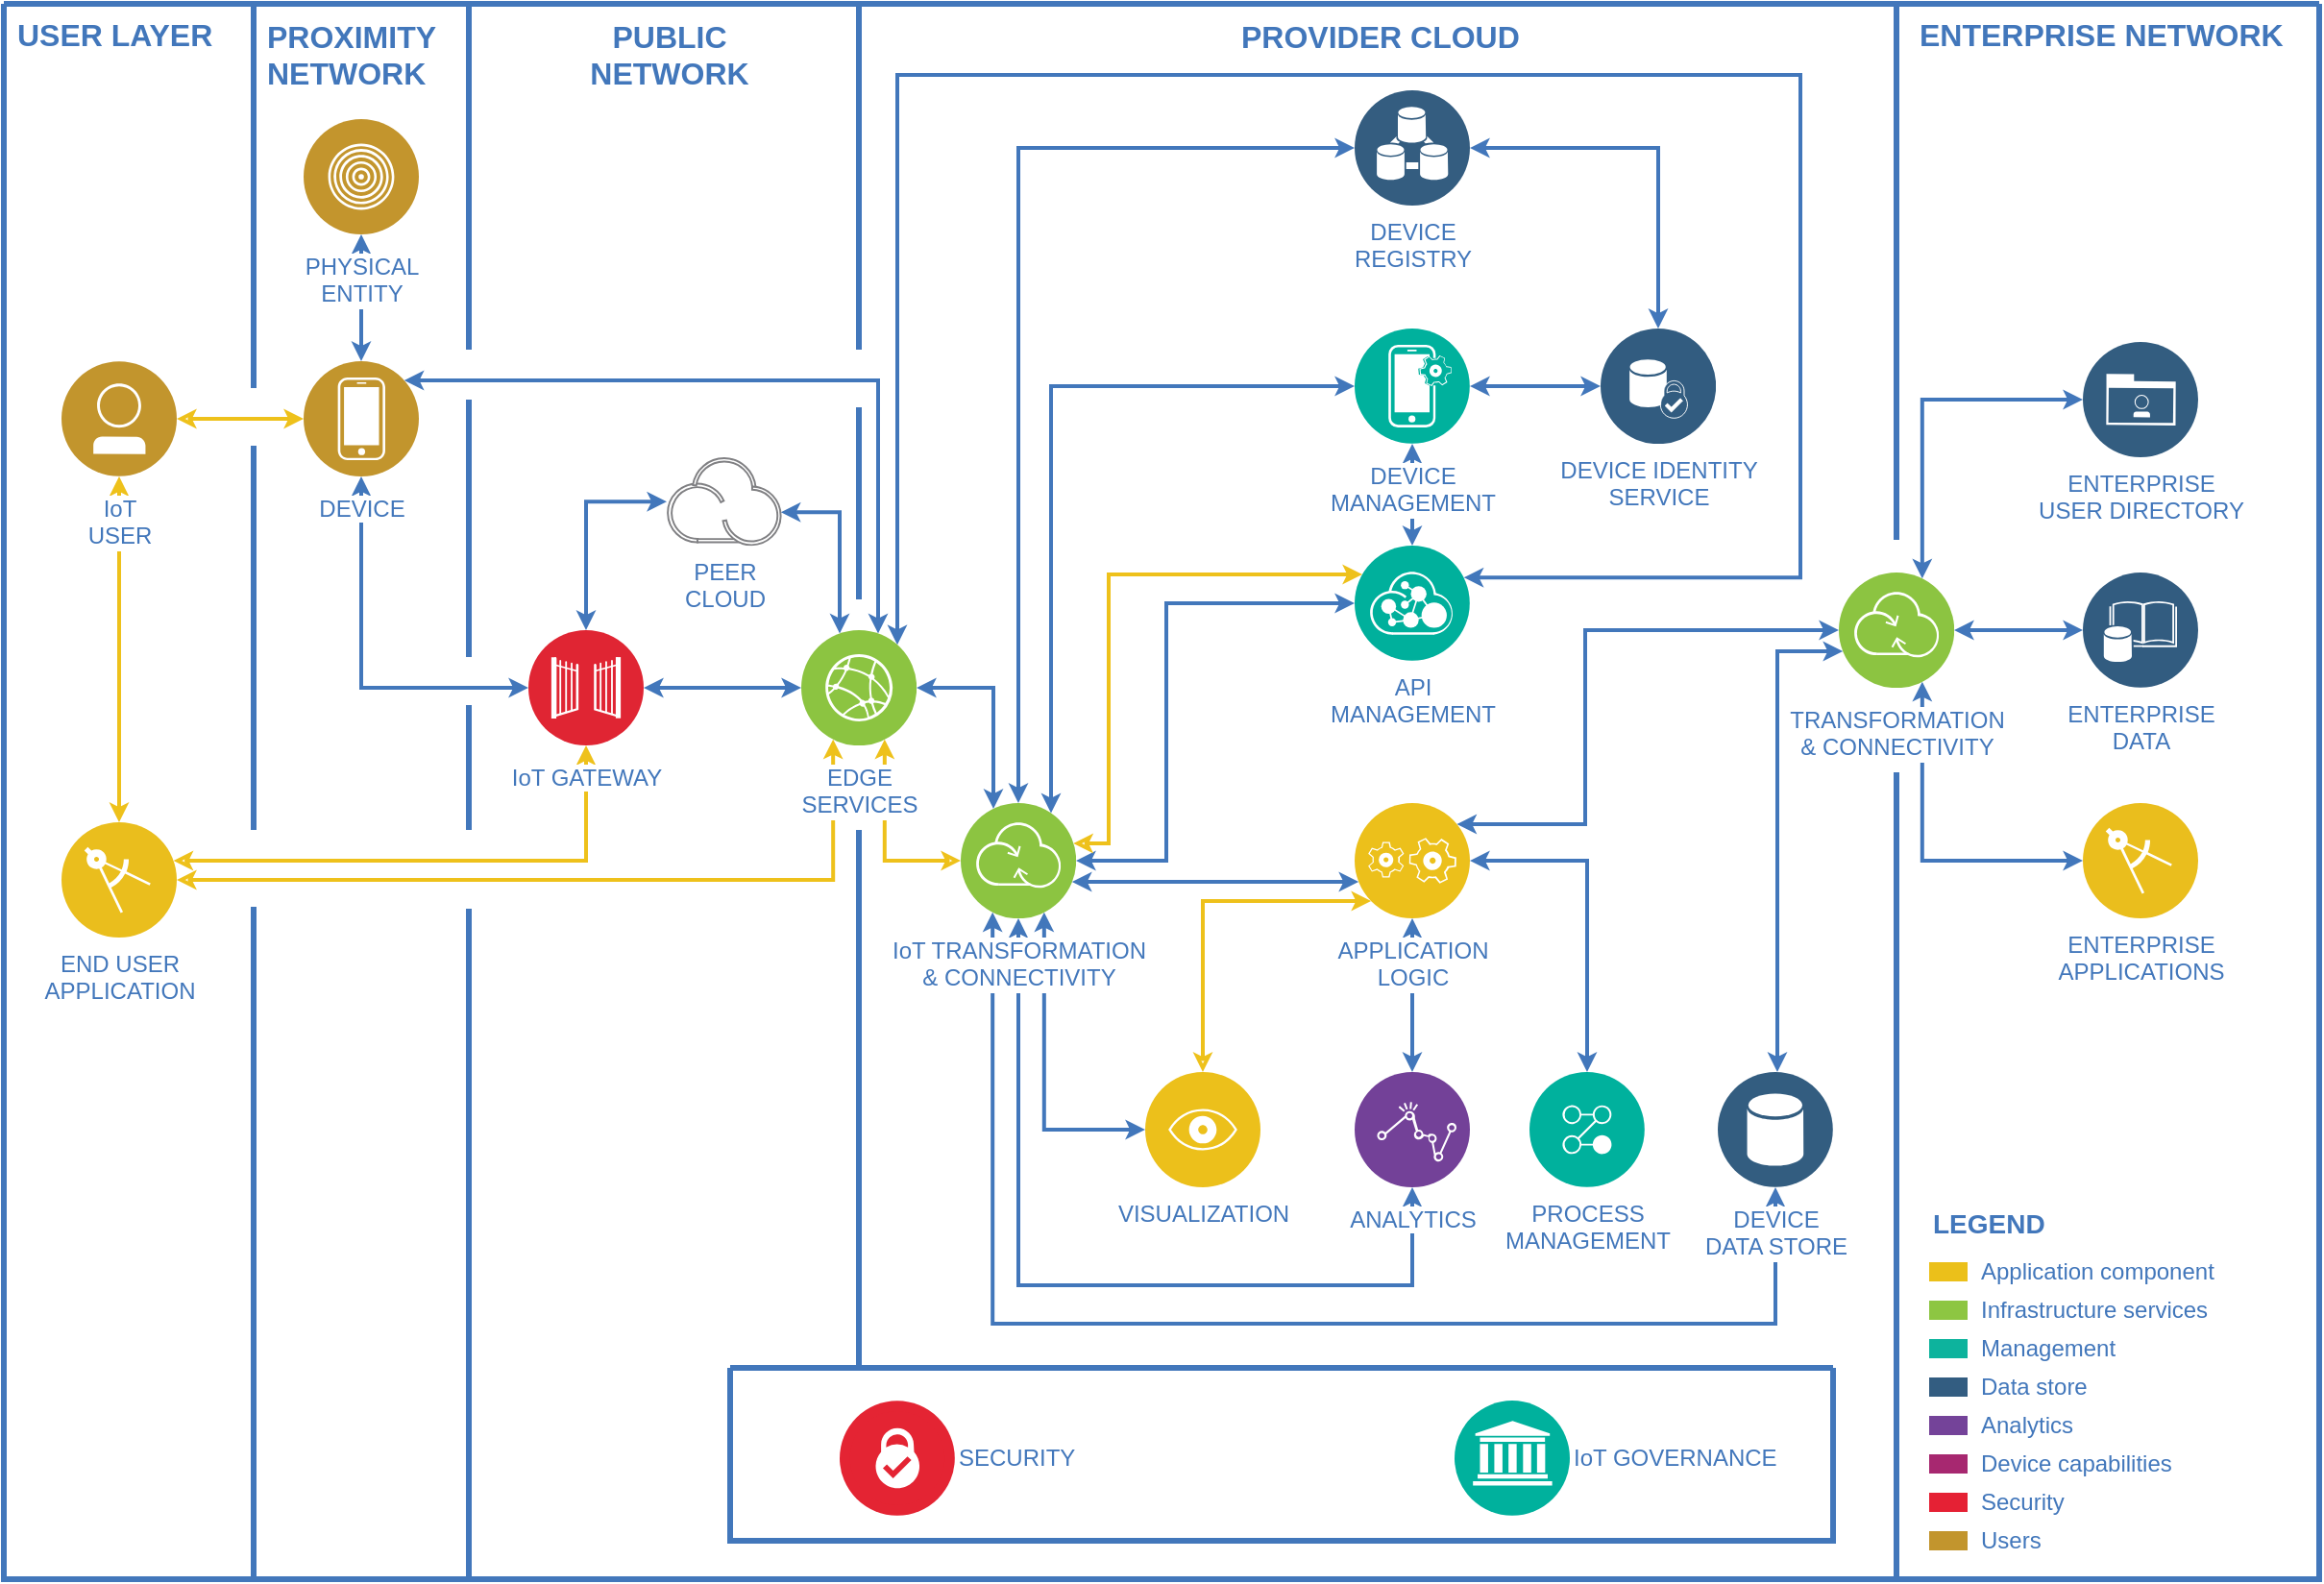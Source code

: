 <mxfile version="26.1.3">
  <diagram id="2f404044-711c-603c-8f00-f6bb4c023d3c" name="Page-1">
    <mxGraphModel dx="1408" dy="748" grid="1" gridSize="10" guides="1" tooltips="1" connect="1" arrows="1" fold="1" page="1" pageScale="1" pageWidth="827" pageHeight="1169" background="none" math="0" shadow="0">
      <root>
        <mxCell id="0" />
        <mxCell id="1" parent="0" />
        <mxCell id="63" value="" style="swimlane;shadow=0;strokeColor=#4277BB;fillColor=#ffffff;fontColor=#4277BB;align=right;startSize=0;collapsible=0;strokeWidth=3;" parent="1" vertex="1">
          <mxGeometry x="225" y="174" width="1205" height="820" as="geometry" />
        </mxCell>
        <mxCell id="242" style="edgeStyle=elbowEdgeStyle;rounded=0;elbow=vertical;html=1;exitX=0;exitY=0.5;entryX=0;entryY=0.5;labelBackgroundColor=#ffffff;startArrow=classic;startFill=1;startSize=4;endArrow=none;endFill=0;endSize=4;jettySize=auto;orthogonalLoop=1;strokeColor=#4277BB;strokeWidth=2;fontSize=12;fontColor=#4277BB;" parent="63" edge="1">
          <mxGeometry relative="1" as="geometry">
            <mxPoint x="219.429" y="690" as="sourcePoint" />
            <mxPoint x="219.429" y="690" as="targetPoint" />
          </mxGeometry>
        </mxCell>
        <mxCell id="308" style="edgeStyle=orthogonalEdgeStyle;rounded=0;html=1;labelBackgroundColor=#ffffff;startArrow=classic;startFill=0;startSize=4;endArrow=classic;endFill=1;endSize=4;jettySize=auto;orthogonalLoop=1;strokeColor=#EEC11B;strokeWidth=2;fontSize=12;fontColor=#4277BB;" parent="63" source="286" target="287" edge="1">
          <mxGeometry relative="1" as="geometry" />
        </mxCell>
        <mxCell id="311" style="edgeStyle=orthogonalEdgeStyle;rounded=0;html=1;labelBackgroundColor=#ffffff;startArrow=classic;startFill=1;startSize=4;endArrow=classic;endFill=1;endSize=4;jettySize=auto;orthogonalLoop=1;strokeColor=#EEC11B;strokeWidth=2;fontSize=12;fontColor=#4277BB;" parent="63" source="286" target="293" edge="1">
          <mxGeometry relative="1" as="geometry" />
        </mxCell>
        <mxCell id="309" style="edgeStyle=orthogonalEdgeStyle;rounded=0;html=1;labelBackgroundColor=#ffffff;startArrow=classic;startFill=1;startSize=4;endArrow=classic;endFill=1;endSize=4;jettySize=auto;orthogonalLoop=1;strokeColor=#4277BB;strokeWidth=2;fontSize=12;fontColor=#4277BB;" parent="63" source="287" target="288" edge="1">
          <mxGeometry relative="1" as="geometry" />
        </mxCell>
        <mxCell id="310" style="edgeStyle=orthogonalEdgeStyle;rounded=0;html=1;labelBackgroundColor=#ffffff;startArrow=classic;startFill=1;startSize=4;endArrow=classic;endFill=1;endSize=4;jettySize=auto;orthogonalLoop=1;strokeColor=#4277BB;strokeWidth=2;fontSize=12;fontColor=#4277BB;entryX=0;entryY=0.5;" parent="63" source="287" target="289" edge="1">
          <mxGeometry relative="1" as="geometry">
            <Array as="points">
              <mxPoint x="186" y="356" />
            </Array>
          </mxGeometry>
        </mxCell>
        <mxCell id="314" style="edgeStyle=orthogonalEdgeStyle;rounded=0;html=1;entryX=0;entryY=0.5;labelBackgroundColor=#ffffff;startArrow=classic;startFill=1;startSize=4;endArrow=classic;endFill=1;endSize=4;jettySize=auto;orthogonalLoop=1;strokeColor=#4277BB;strokeWidth=2;fontSize=12;fontColor=#4277BB;" parent="63" source="289" target="290" edge="1">
          <mxGeometry relative="1" as="geometry">
            <Array as="points">
              <mxPoint x="303" y="259" />
            </Array>
          </mxGeometry>
        </mxCell>
        <mxCell id="316" style="edgeStyle=orthogonalEdgeStyle;rounded=0;html=1;labelBackgroundColor=#ffffff;startArrow=classic;startFill=1;startSize=4;endArrow=classic;endFill=1;endSize=4;jettySize=auto;orthogonalLoop=1;strokeColor=#4277BB;strokeWidth=2;fontSize=12;fontColor=#4277BB;" parent="63" source="289" target="291" edge="1">
          <mxGeometry relative="1" as="geometry" />
        </mxCell>
        <mxCell id="315" style="edgeStyle=orthogonalEdgeStyle;rounded=0;html=1;labelBackgroundColor=#ffffff;startArrow=classic;startFill=1;startSize=4;endArrow=classic;endFill=1;endSize=4;jettySize=auto;orthogonalLoop=1;strokeColor=#4277BB;strokeWidth=2;fontSize=12;fontColor=#4277BB;" parent="63" source="291" target="287" edge="1">
          <mxGeometry relative="1" as="geometry">
            <Array as="points">
              <mxPoint x="455" y="196" />
            </Array>
          </mxGeometry>
        </mxCell>
        <mxCell id="317" style="edgeStyle=orthogonalEdgeStyle;rounded=0;html=1;entryX=0.99;entryY=0.619;entryPerimeter=0;labelBackgroundColor=#ffffff;startArrow=classic;startFill=1;startSize=4;endArrow=classic;endFill=1;endSize=4;jettySize=auto;orthogonalLoop=1;strokeColor=#4277BB;strokeWidth=2;fontSize=12;fontColor=#4277BB;" parent="63" source="291" target="290" edge="1">
          <mxGeometry relative="1" as="geometry">
            <Array as="points">
              <mxPoint x="435" y="265" />
            </Array>
          </mxGeometry>
        </mxCell>
        <mxCell id="319" style="edgeStyle=orthogonalEdgeStyle;rounded=0;html=1;entryX=0.75;entryY=1;labelBackgroundColor=#ffffff;startArrow=classic;startFill=0;startSize=4;endArrow=classic;endFill=1;endSize=4;jettySize=auto;orthogonalLoop=1;strokeColor=#EEC11B;strokeWidth=2;fontSize=12;fontColor=#4277BB;" parent="63" source="292" target="291" edge="1">
          <mxGeometry relative="1" as="geometry" />
        </mxCell>
        <mxCell id="324" style="edgeStyle=orthogonalEdgeStyle;rounded=0;html=1;labelBackgroundColor=#ffffff;startArrow=classic;startFill=1;startSize=4;endArrow=classic;endFill=1;endSize=4;jettySize=auto;orthogonalLoop=1;strokeColor=#4277BB;strokeWidth=2;fontSize=12;fontColor=#4277BB;" parent="63" source="292" target="291" edge="1">
          <mxGeometry relative="1" as="geometry">
            <Array as="points">
              <mxPoint x="515" y="356" />
            </Array>
          </mxGeometry>
        </mxCell>
        <mxCell id="325" style="edgeStyle=orthogonalEdgeStyle;rounded=0;html=1;labelBackgroundColor=#ffffff;startArrow=classic;startFill=1;startSize=4;endArrow=classic;endFill=1;endSize=4;jettySize=auto;orthogonalLoop=1;strokeColor=#4277BB;strokeWidth=2;fontSize=12;fontColor=#4277BB;" parent="63" source="292" target="295" edge="1">
          <mxGeometry relative="1" as="geometry">
            <Array as="points">
              <mxPoint x="545" y="199" />
            </Array>
          </mxGeometry>
        </mxCell>
        <mxCell id="335" style="edgeStyle=orthogonalEdgeStyle;rounded=0;html=1;labelBackgroundColor=#ffffff;startArrow=classic;startFill=1;startSize=4;endArrow=classic;endFill=1;endSize=4;jettySize=auto;orthogonalLoop=1;strokeColor=#4277BB;strokeWidth=2;fontSize=12;fontColor=#4277BB;" parent="63" source="292" target="298" edge="1">
          <mxGeometry relative="1" as="geometry">
            <Array as="points">
              <mxPoint x="605" y="457" />
              <mxPoint x="605" y="457" />
            </Array>
          </mxGeometry>
        </mxCell>
        <mxCell id="336" style="edgeStyle=orthogonalEdgeStyle;rounded=0;html=1;labelBackgroundColor=#ffffff;startArrow=classic;startFill=1;startSize=4;endArrow=classic;endFill=1;endSize=4;jettySize=auto;orthogonalLoop=1;strokeColor=#4277BB;strokeWidth=2;fontSize=12;fontColor=#4277BB;" parent="63" source="292" target="296" edge="1">
          <mxGeometry relative="1" as="geometry">
            <Array as="points">
              <mxPoint x="605" y="446" />
              <mxPoint x="605" y="312" />
            </Array>
          </mxGeometry>
        </mxCell>
        <mxCell id="337" style="edgeStyle=orthogonalEdgeStyle;rounded=0;html=1;labelBackgroundColor=#ffffff;startArrow=classic;startFill=0;startSize=4;endArrow=classic;endFill=1;endSize=4;jettySize=auto;orthogonalLoop=1;strokeColor=#EEC11B;strokeWidth=2;fontSize=12;fontColor=#4277BB;" parent="63" source="292" target="296" edge="1">
          <mxGeometry relative="1" as="geometry">
            <Array as="points">
              <mxPoint x="575" y="437" />
              <mxPoint x="575" y="297" />
            </Array>
          </mxGeometry>
        </mxCell>
        <mxCell id="312" style="edgeStyle=orthogonalEdgeStyle;rounded=0;html=1;labelBackgroundColor=#ffffff;startArrow=classic;startFill=0;startSize=4;endArrow=classic;endFill=1;endSize=4;jettySize=auto;orthogonalLoop=1;strokeColor=#EEC11B;strokeWidth=2;fontSize=12;fontColor=#4277BB;" parent="63" source="293" target="289" edge="1">
          <mxGeometry relative="1" as="geometry">
            <Array as="points">
              <mxPoint x="303" y="446" />
            </Array>
          </mxGeometry>
        </mxCell>
        <mxCell id="313" style="edgeStyle=orthogonalEdgeStyle;rounded=0;html=1;entryX=0.25;entryY=1;labelBackgroundColor=#ffffff;startArrow=classic;startFill=0;startSize=4;endArrow=classic;endFill=1;endSize=4;jettySize=auto;orthogonalLoop=1;strokeColor=#EEC11B;strokeWidth=2;fontSize=12;fontColor=#4277BB;" parent="63" source="293" target="291" edge="1">
          <mxGeometry relative="1" as="geometry" />
        </mxCell>
        <mxCell id="318" style="edgeStyle=orthogonalEdgeStyle;rounded=0;html=1;labelBackgroundColor=#ffffff;startArrow=classic;startFill=1;startSize=4;endArrow=classic;endFill=1;endSize=4;jettySize=auto;orthogonalLoop=1;strokeColor=#4277BB;strokeWidth=2;fontSize=12;fontColor=#4277BB;entryX=0.5;entryY=0;" parent="63" source="294" target="292" edge="1">
          <mxGeometry relative="1" as="geometry">
            <Array as="points">
              <mxPoint x="528" y="75" />
            </Array>
          </mxGeometry>
        </mxCell>
        <mxCell id="322" style="edgeStyle=orthogonalEdgeStyle;rounded=0;html=1;labelBackgroundColor=#ffffff;startArrow=classic;startFill=1;startSize=4;endArrow=classic;endFill=1;endSize=4;jettySize=auto;orthogonalLoop=1;strokeColor=#4277BB;strokeWidth=2;fontSize=12;fontColor=#4277BB;entryX=1;entryY=0.25;" parent="63" source="291" target="296" edge="1">
          <mxGeometry relative="1" as="geometry">
            <Array as="points">
              <mxPoint x="465" y="37" />
              <mxPoint x="935" y="37" />
              <mxPoint x="935" y="299" />
            </Array>
          </mxGeometry>
        </mxCell>
        <mxCell id="344" style="edgeStyle=orthogonalEdgeStyle;rounded=0;html=1;labelBackgroundColor=#ffffff;startArrow=classic;startFill=1;startSize=4;endArrow=classic;endFill=1;endSize=4;jettySize=auto;orthogonalLoop=1;strokeColor=#4277BB;strokeWidth=2;fontSize=12;fontColor=#4277BB;" parent="63" source="294" target="297" edge="1">
          <mxGeometry relative="1" as="geometry" />
        </mxCell>
        <mxCell id="323" style="edgeStyle=orthogonalEdgeStyle;rounded=0;html=1;labelBackgroundColor=#ffffff;startArrow=classic;startFill=1;startSize=4;endArrow=classic;endFill=1;endSize=4;jettySize=auto;orthogonalLoop=1;strokeColor=#4277BB;strokeWidth=2;fontSize=12;fontColor=#4277BB;" parent="63" source="295" target="297" edge="1">
          <mxGeometry relative="1" as="geometry" />
        </mxCell>
        <mxCell id="327" style="edgeStyle=orthogonalEdgeStyle;rounded=0;html=1;labelBackgroundColor=#ffffff;startArrow=classic;startFill=1;startSize=4;endArrow=classic;endFill=1;endSize=4;jettySize=auto;orthogonalLoop=1;strokeColor=#4277BB;strokeWidth=2;fontSize=12;fontColor=#4277BB;" parent="63" source="298" target="303" edge="1">
          <mxGeometry relative="1" as="geometry">
            <Array as="points">
              <mxPoint x="823" y="427" />
              <mxPoint x="823" y="326" />
            </Array>
          </mxGeometry>
        </mxCell>
        <mxCell id="333" style="edgeStyle=orthogonalEdgeStyle;rounded=0;html=1;labelBackgroundColor=#ffffff;startArrow=classic;startFill=1;startSize=4;endArrow=classic;endFill=1;endSize=4;jettySize=auto;orthogonalLoop=1;strokeColor=#4277BB;strokeWidth=2;fontSize=12;fontColor=#4277BB;" parent="63" source="298" target="301" edge="1">
          <mxGeometry relative="1" as="geometry">
            <Array as="points">
              <mxPoint x="824" y="446" />
            </Array>
          </mxGeometry>
        </mxCell>
        <mxCell id="338" style="edgeStyle=orthogonalEdgeStyle;rounded=0;html=1;labelBackgroundColor=#ffffff;startArrow=classic;startFill=0;startSize=4;endArrow=classic;endFill=1;endSize=4;jettySize=auto;orthogonalLoop=1;strokeColor=#EEC11B;strokeWidth=2;fontSize=12;fontColor=#4277BB;" parent="63" source="299" target="298" edge="1">
          <mxGeometry relative="1" as="geometry">
            <Array as="points">
              <mxPoint x="624" y="467" />
            </Array>
          </mxGeometry>
        </mxCell>
        <mxCell id="339" style="edgeStyle=orthogonalEdgeStyle;rounded=0;html=1;entryX=0.75;entryY=1;labelBackgroundColor=#ffffff;startArrow=classic;startFill=1;startSize=4;endArrow=classic;endFill=1;endSize=4;jettySize=auto;orthogonalLoop=1;strokeColor=#4277BB;strokeWidth=2;fontSize=12;fontColor=#4277BB;" parent="63" source="299" target="292" edge="1">
          <mxGeometry relative="1" as="geometry" />
        </mxCell>
        <mxCell id="334" style="edgeStyle=orthogonalEdgeStyle;rounded=0;html=1;labelBackgroundColor=#ffffff;startArrow=classic;startFill=1;startSize=4;endArrow=classic;endFill=1;endSize=4;jettySize=auto;orthogonalLoop=1;strokeColor=#4277BB;strokeWidth=2;fontSize=12;fontColor=#4277BB;" parent="63" source="300" target="298" edge="1">
          <mxGeometry relative="1" as="geometry" />
        </mxCell>
        <mxCell id="340" style="edgeStyle=orthogonalEdgeStyle;rounded=0;html=1;entryX=0.5;entryY=1;labelBackgroundColor=#ffffff;startArrow=classic;startFill=1;startSize=4;endArrow=classic;endFill=1;endSize=4;jettySize=auto;orthogonalLoop=1;strokeColor=#4277BB;strokeWidth=2;fontSize=12;fontColor=#4277BB;" parent="63" source="300" target="292" edge="1">
          <mxGeometry relative="1" as="geometry">
            <Array as="points">
              <mxPoint x="733" y="667" />
              <mxPoint x="528" y="667" />
            </Array>
          </mxGeometry>
        </mxCell>
        <mxCell id="332" style="edgeStyle=orthogonalEdgeStyle;rounded=0;html=1;labelBackgroundColor=#ffffff;startArrow=classic;startFill=1;startSize=4;endArrow=classic;endFill=1;endSize=4;jettySize=auto;orthogonalLoop=1;strokeColor=#4277BB;strokeWidth=2;fontSize=12;fontColor=#4277BB;" parent="63" source="302" target="303" edge="1">
          <mxGeometry relative="1" as="geometry">
            <Array as="points">
              <mxPoint x="923" y="337" />
            </Array>
          </mxGeometry>
        </mxCell>
        <mxCell id="341" style="edgeStyle=orthogonalEdgeStyle;rounded=0;html=1;entryX=0.25;entryY=1;labelBackgroundColor=#ffffff;startArrow=classic;startFill=1;startSize=4;endArrow=classic;endFill=1;endSize=4;jettySize=auto;orthogonalLoop=1;strokeColor=#4277BB;strokeWidth=2;fontSize=12;fontColor=#4277BB;" parent="63" source="302" target="292" edge="1">
          <mxGeometry relative="1" as="geometry">
            <Array as="points">
              <mxPoint x="922" y="687" />
              <mxPoint x="515" y="687" />
            </Array>
          </mxGeometry>
        </mxCell>
        <mxCell id="329" style="edgeStyle=orthogonalEdgeStyle;rounded=0;html=1;labelBackgroundColor=#ffffff;startArrow=classic;startFill=1;startSize=4;endArrow=classic;endFill=1;endSize=4;jettySize=auto;orthogonalLoop=1;strokeColor=#4277BB;strokeWidth=2;fontSize=12;fontColor=#4277BB;" parent="63" source="303" target="305" edge="1">
          <mxGeometry relative="1" as="geometry" />
        </mxCell>
        <mxCell id="328" style="edgeStyle=orthogonalEdgeStyle;rounded=0;html=1;entryX=0.75;entryY=0;labelBackgroundColor=#ffffff;startArrow=classic;startFill=1;startSize=4;endArrow=classic;endFill=1;endSize=4;jettySize=auto;orthogonalLoop=1;strokeColor=#4277BB;strokeWidth=2;fontSize=12;fontColor=#4277BB;" parent="63" source="304" target="303" edge="1">
          <mxGeometry relative="1" as="geometry" />
        </mxCell>
        <mxCell id="330" style="edgeStyle=orthogonalEdgeStyle;rounded=0;html=1;entryX=0.75;entryY=1;labelBackgroundColor=#ffffff;startArrow=classic;startFill=1;startSize=4;endArrow=classic;endFill=1;endSize=4;jettySize=auto;orthogonalLoop=1;strokeColor=#4277BB;strokeWidth=2;fontSize=12;fontColor=#4277BB;" parent="63" source="306" target="303" edge="1">
          <mxGeometry relative="1" as="geometry" />
        </mxCell>
        <mxCell id="345" style="edgeStyle=orthogonalEdgeStyle;rounded=0;html=1;labelBackgroundColor=#ffffff;startArrow=classic;startFill=1;startSize=4;endArrow=classic;endFill=1;endSize=4;jettySize=auto;orthogonalLoop=1;strokeColor=#4277BB;strokeWidth=2;fontSize=12;fontColor=#4277BB;" parent="63" source="296" target="295" edge="1">
          <mxGeometry relative="1" as="geometry" />
        </mxCell>
        <mxCell id="102" value="USER LAYER" style="text;html=1;align=left;verticalAlign=top;fontColor=#4277BB;shadow=0;dashed=0;strokeColor=none;fillColor=none;labelBackgroundColor=none;fontStyle=1;fontSize=16;spacingLeft=5;" parent="63" vertex="1">
          <mxGeometry width="130" height="30" as="geometry" />
        </mxCell>
        <mxCell id="103" value="" style="line;strokeWidth=3;direction=south;html=1;shadow=0;labelBackgroundColor=none;fillColor=none;gradientColor=none;fontSize=12;fontColor=#4277BB;align=right;strokeColor=#4277BB;" parent="63" vertex="1">
          <mxGeometry x="125" y="1" width="10" height="199" as="geometry" />
        </mxCell>
        <mxCell id="106" value="" style="line;strokeWidth=3;direction=south;html=1;shadow=0;labelBackgroundColor=none;fillColor=none;gradientColor=none;fontSize=12;fontColor=#4277BB;align=right;strokeColor=#4277BB;" parent="63" vertex="1">
          <mxGeometry x="980" width="10" height="279" as="geometry" />
        </mxCell>
        <mxCell id="107" value="PROXIMITY&lt;div&gt;NETWORK&lt;/div&gt;" style="text;html=1;align=left;verticalAlign=top;fontColor=#4277BB;shadow=0;dashed=0;strokeColor=none;fillColor=none;labelBackgroundColor=none;fontStyle=1;fontSize=16;spacingLeft=5;" parent="63" vertex="1">
          <mxGeometry x="130" y="1" width="112" height="50" as="geometry" />
        </mxCell>
        <mxCell id="108" value="ENTERPRISE NETWORK" style="text;html=1;align=left;verticalAlign=top;fontColor=#4277BB;shadow=0;dashed=0;strokeColor=none;fillColor=none;labelBackgroundColor=none;fontStyle=1;fontSize=16;spacingLeft=5;" parent="63" vertex="1">
          <mxGeometry x="990" width="210" height="30" as="geometry" />
        </mxCell>
        <mxCell id="109" value="Application component" style="rounded=0;html=1;shadow=0;labelBackgroundColor=none;strokeColor=none;strokeWidth=2;fillColor=#EBC01A;gradientColor=none;fontSize=12;fontColor=#4277BB;align=left;labelPosition=right;verticalLabelPosition=middle;verticalAlign=middle;spacingLeft=5;" parent="63" vertex="1">
          <mxGeometry x="1002" y="655" width="20" height="10" as="geometry" />
        </mxCell>
        <mxCell id="110" value="Infrastructure services" style="rounded=0;html=1;shadow=0;labelBackgroundColor=none;strokeColor=none;strokeWidth=2;fillColor=#8DC642;gradientColor=none;fontSize=12;fontColor=#4277BB;align=left;labelPosition=right;verticalLabelPosition=middle;verticalAlign=middle;spacingLeft=5;" parent="63" vertex="1">
          <mxGeometry x="1002" y="675" width="20" height="10" as="geometry" />
        </mxCell>
        <mxCell id="111" value="Management" style="rounded=0;html=1;shadow=0;labelBackgroundColor=none;strokeColor=none;strokeWidth=2;fillColor=#0DB39D;gradientColor=none;fontSize=12;fontColor=#4277BB;align=left;labelPosition=right;verticalLabelPosition=middle;verticalAlign=middle;spacingLeft=5;" parent="63" vertex="1">
          <mxGeometry x="1002" y="695" width="20" height="10" as="geometry" />
        </mxCell>
        <mxCell id="112" value="Data store" style="rounded=0;html=1;shadow=0;labelBackgroundColor=none;strokeColor=none;strokeWidth=2;fillColor=#335D81;gradientColor=none;fontSize=12;fontColor=#4277BB;align=left;labelPosition=right;verticalLabelPosition=middle;verticalAlign=middle;spacingLeft=5;" parent="63" vertex="1">
          <mxGeometry x="1002" y="715" width="20" height="10" as="geometry" />
        </mxCell>
        <mxCell id="113" value="Analytics" style="rounded=0;html=1;shadow=0;labelBackgroundColor=none;strokeColor=none;strokeWidth=2;fillColor=#744399;gradientColor=none;fontSize=12;fontColor=#4277BB;align=left;labelPosition=right;verticalLabelPosition=middle;verticalAlign=middle;spacingLeft=5;" parent="63" vertex="1">
          <mxGeometry x="1002" y="735" width="20" height="10" as="geometry" />
        </mxCell>
        <mxCell id="114" value="Device capabilities" style="rounded=0;html=1;shadow=0;labelBackgroundColor=none;strokeColor=none;strokeWidth=2;fillColor=#A72870;gradientColor=none;fontSize=12;fontColor=#4277BB;align=left;labelPosition=right;verticalLabelPosition=middle;verticalAlign=middle;spacingLeft=5;" parent="63" vertex="1">
          <mxGeometry x="1002" y="755" width="20" height="10" as="geometry" />
        </mxCell>
        <mxCell id="115" value="Security" style="rounded=0;html=1;shadow=0;labelBackgroundColor=none;strokeColor=none;strokeWidth=2;fillColor=#E52134;gradientColor=none;fontSize=12;fontColor=#4277BB;align=left;labelPosition=right;verticalLabelPosition=middle;verticalAlign=middle;spacingLeft=5;" parent="63" vertex="1">
          <mxGeometry x="1002" y="775" width="20" height="10" as="geometry" />
        </mxCell>
        <mxCell id="117" value="LEGEND" style="text;html=1;align=left;verticalAlign=middle;fontColor=#4277BB;shadow=0;dashed=0;strokeColor=none;fillColor=none;labelBackgroundColor=none;fontStyle=1;fontSize=14;spacingLeft=0;" parent="63" vertex="1">
          <mxGeometry x="1002" y="625" width="150" height="20" as="geometry" />
        </mxCell>
        <mxCell id="190" value="" style="line;strokeWidth=3;direction=south;html=1;shadow=0;labelBackgroundColor=none;fillColor=none;gradientColor=none;fontSize=12;fontColor=#4277BB;align=right;strokeColor=#4277BB;" parent="63" vertex="1">
          <mxGeometry x="125" y="470" width="10" height="350" as="geometry" />
        </mxCell>
        <mxCell id="200" value="" style="line;strokeWidth=3;direction=south;html=1;shadow=0;labelBackgroundColor=none;fillColor=none;gradientColor=none;fontSize=12;fontColor=#4277BB;align=right;strokeColor=#4277BB;" parent="63" vertex="1">
          <mxGeometry x="125" y="230" width="10" height="200" as="geometry" />
        </mxCell>
        <mxCell id="285" value="Users" style="rounded=0;html=1;shadow=0;labelBackgroundColor=none;strokeColor=none;strokeWidth=2;fillColor=#C2952D;gradientColor=none;fontSize=12;fontColor=#4277BB;align=left;labelPosition=right;verticalLabelPosition=middle;verticalAlign=middle;spacingLeft=5;" parent="63" vertex="1">
          <mxGeometry x="1002" y="795" width="20" height="10" as="geometry" />
        </mxCell>
        <mxCell id="286" value="IoT&lt;div&gt;USER&lt;/div&gt;" style="aspect=fixed;perimeter=ellipsePerimeter;html=1;align=center;shadow=0;dashed=0;image;image=img/lib/ibm/users/user.svg;labelBackgroundColor=#ffffff;strokeColor=#666666;strokeWidth=2;fillColor=#C2952D;gradientColor=none;fontSize=12;fontColor=#4277BB;spacingTop=3;" parent="63" vertex="1">
          <mxGeometry x="30" y="186" width="60" height="60" as="geometry" />
        </mxCell>
        <mxCell id="287" value="DEVICE" style="aspect=fixed;perimeter=ellipsePerimeter;html=1;align=center;shadow=0;dashed=0;image;image=img/lib/ibm/users/device.svg;labelBackgroundColor=#ffffff;strokeColor=#666666;strokeWidth=2;fillColor=#C2952D;gradientColor=none;fontSize=12;fontColor=#4277BB;spacingTop=3;" parent="63" vertex="1">
          <mxGeometry x="156" y="186" width="60" height="60" as="geometry" />
        </mxCell>
        <mxCell id="288" value="PHYSICAL&lt;div&gt;ENTITY&lt;/div&gt;" style="aspect=fixed;perimeter=ellipsePerimeter;html=1;align=center;shadow=0;dashed=0;image;image=img/lib/ibm/users/physical_entity.svg;labelBackgroundColor=#ffffff;strokeColor=#666666;strokeWidth=2;fillColor=#C2952D;gradientColor=none;fontSize=12;fontColor=#4277BB;spacingTop=3;" parent="63" vertex="1">
          <mxGeometry x="156" y="60" width="60" height="60" as="geometry" />
        </mxCell>
        <mxCell id="289" value="IoT GATEWAY" style="aspect=fixed;perimeter=ellipsePerimeter;html=1;align=center;shadow=0;dashed=0;image;image=img/lib/ibm/security/gateway.svg;labelBackgroundColor=#ffffff;strokeColor=#666666;strokeWidth=2;fillColor=#C2952D;gradientColor=none;fontSize=12;fontColor=#4277BB;spacingTop=3;" parent="63" vertex="1">
          <mxGeometry x="273" y="326" width="60" height="60" as="geometry" />
        </mxCell>
        <mxCell id="290" value="PEER&lt;div&gt;CLOUD&lt;/div&gt;" style="aspect=fixed;perimeter=ellipsePerimeter;html=1;align=center;shadow=0;dashed=0;image;image=img/lib/ibm/miscellaneous/ibm_public_cloud.svg;labelBackgroundColor=#ffffff;strokeColor=#666666;strokeWidth=2;fillColor=#C2952D;gradientColor=none;fontSize=12;fontColor=#4277BB;" parent="63" vertex="1">
          <mxGeometry x="345" y="236" width="60" height="46.2" as="geometry" />
        </mxCell>
        <mxCell id="291" value="EDGE&lt;div&gt;SERVICES&lt;/div&gt;" style="aspect=fixed;perimeter=ellipsePerimeter;html=1;align=center;shadow=0;dashed=0;image;image=img/lib/ibm/infrastructure/edge_services.svg;labelBackgroundColor=#ffffff;strokeColor=#666666;strokeWidth=2;fillColor=#C2952D;gradientColor=none;fontSize=12;fontColor=#4277BB;spacingTop=3;" parent="63" vertex="1">
          <mxGeometry x="415" y="326" width="60" height="60" as="geometry" />
        </mxCell>
        <mxCell id="292" value="IoT TRANSFORMATION&lt;div&gt;&amp;amp; CONNECTIVITY&lt;/div&gt;" style="aspect=fixed;perimeter=ellipsePerimeter;html=1;align=center;shadow=0;dashed=0;image;image=img/lib/ibm/infrastructure/transformation_connectivity.svg;labelBackgroundColor=#ffffff;strokeColor=#666666;strokeWidth=2;fillColor=#C2952D;gradientColor=none;fontSize=12;fontColor=#4277BB;spacingTop=3;" parent="63" vertex="1">
          <mxGeometry x="498" y="416" width="60" height="60" as="geometry" />
        </mxCell>
        <mxCell id="293" value="END USER&lt;div&gt;APPLICATION&lt;/div&gt;" style="aspect=fixed;perimeter=ellipsePerimeter;html=1;align=center;shadow=0;dashed=0;image;image=img/lib/ibm/applications/enterprise_applications.svg;labelBackgroundColor=#ffffff;strokeColor=#666666;strokeWidth=2;fillColor=#C2952D;gradientColor=none;fontSize=12;fontColor=#4277BB;" parent="63" vertex="1">
          <mxGeometry x="30" y="426" width="60" height="60" as="geometry" />
        </mxCell>
        <mxCell id="294" value="DEVICE&lt;div&gt;REGISTRY&lt;/div&gt;" style="aspect=fixed;perimeter=ellipsePerimeter;html=1;align=center;shadow=0;dashed=0;image;image=img/lib/ibm/data/device_registry.svg;labelBackgroundColor=#ffffff;strokeColor=#666666;strokeWidth=2;fillColor=#C2952D;gradientColor=none;fontSize=12;fontColor=#4277BB;" parent="63" vertex="1">
          <mxGeometry x="703" y="45" width="60" height="60" as="geometry" />
        </mxCell>
        <mxCell id="295" value="DEVICE&lt;div&gt;MANAGEMENT&lt;/div&gt;" style="aspect=fixed;perimeter=ellipsePerimeter;html=1;align=center;shadow=0;dashed=0;image;image=img/lib/ibm/management/device_management.svg;labelBackgroundColor=#ffffff;strokeColor=#666666;strokeWidth=2;fillColor=#C2952D;gradientColor=none;fontSize=12;fontColor=#4277BB;spacingTop=3;" parent="63" vertex="1">
          <mxGeometry x="703" y="169" width="60" height="60" as="geometry" />
        </mxCell>
        <mxCell id="296" value="API&lt;div&gt;MANAGEMENT&lt;/div&gt;" style="aspect=fixed;perimeter=ellipsePerimeter;html=1;align=center;shadow=0;dashed=0;image;image=img/lib/ibm/management/api_management.svg;labelBackgroundColor=#ffffff;strokeColor=#666666;strokeWidth=2;fillColor=#C2952D;gradientColor=none;fontSize=12;fontColor=#4277BB;" parent="63" vertex="1">
          <mxGeometry x="703" y="282" width="60" height="60" as="geometry" />
        </mxCell>
        <mxCell id="297" value="DEVICE IDENTITY&lt;div&gt;SERVICE&lt;/div&gt;" style="aspect=fixed;perimeter=ellipsePerimeter;html=1;align=center;shadow=0;dashed=0;image;image=img/lib/ibm/data/device_identity_service.svg;labelBackgroundColor=#ffffff;strokeColor=#666666;strokeWidth=2;fillColor=#C2952D;gradientColor=none;fontSize=12;fontColor=#4277BB;" parent="63" vertex="1">
          <mxGeometry x="831" y="169" width="60" height="60" as="geometry" />
        </mxCell>
        <mxCell id="298" value="APPLICATION&lt;div&gt;LOGIC&lt;/div&gt;" style="aspect=fixed;perimeter=ellipsePerimeter;html=1;align=center;shadow=0;dashed=0;image;image=img/lib/ibm/applications/application_logic.svg;labelBackgroundColor=#ffffff;strokeColor=#666666;strokeWidth=2;fillColor=#C2952D;gradientColor=none;fontSize=12;fontColor=#4277BB;spacingTop=3;" parent="63" vertex="1">
          <mxGeometry x="703" y="416" width="60" height="60" as="geometry" />
        </mxCell>
        <mxCell id="299" value="VISUALIZATION" style="aspect=fixed;perimeter=ellipsePerimeter;html=1;align=center;shadow=0;dashed=0;image;image=img/lib/ibm/applications/visualization.svg;labelBackgroundColor=#ffffff;strokeColor=#666666;strokeWidth=2;fillColor=#C2952D;gradientColor=none;fontSize=12;fontColor=#4277BB;" parent="63" vertex="1">
          <mxGeometry x="594" y="556" width="60" height="60" as="geometry" />
        </mxCell>
        <mxCell id="300" value="ANALYTICS" style="aspect=fixed;perimeter=ellipsePerimeter;html=1;align=center;shadow=0;dashed=0;image;image=img/lib/ibm/analytics/analytics.svg;labelBackgroundColor=#ffffff;strokeColor=#666666;strokeWidth=2;fillColor=#C2952D;gradientColor=none;fontSize=12;fontColor=#4277BB;spacingTop=3;" parent="63" vertex="1">
          <mxGeometry x="703" y="556" width="60" height="60" as="geometry" />
        </mxCell>
        <mxCell id="301" value="PROCESS&lt;div&gt;MANAGEMENT&lt;/div&gt;" style="aspect=fixed;perimeter=ellipsePerimeter;html=1;align=center;shadow=0;dashed=0;image;image=img/lib/ibm/management/process_management.svg;labelBackgroundColor=#ffffff;strokeColor=#666666;strokeWidth=2;fillColor=#C2952D;gradientColor=none;fontSize=12;fontColor=#4277BB;" parent="63" vertex="1">
          <mxGeometry x="794" y="556" width="60" height="60" as="geometry" />
        </mxCell>
        <mxCell id="302" value="DEVICE&lt;div&gt;DATA STORE&lt;/div&gt;" style="aspect=fixed;perimeter=ellipsePerimeter;html=1;align=center;shadow=0;dashed=0;image;image=img/lib/ibm/data/data_services.svg;labelBackgroundColor=#ffffff;strokeColor=#666666;strokeWidth=2;fillColor=#C2952D;gradientColor=none;fontSize=12;fontColor=#4277BB;spacingTop=3;" parent="63" vertex="1">
          <mxGeometry x="892" y="556" width="60" height="60" as="geometry" />
        </mxCell>
        <mxCell id="303" value="TRANSFORMATION&lt;div&gt;&amp;amp; CONNECTIVITY&lt;/div&gt;" style="aspect=fixed;perimeter=ellipsePerimeter;html=1;align=center;shadow=0;dashed=0;image;image=img/lib/ibm/infrastructure/transformation_connectivity.svg;labelBackgroundColor=#ffffff;strokeColor=#666666;strokeWidth=2;fillColor=#C2952D;gradientColor=none;fontSize=12;fontColor=#4277BB;spacingTop=3;" parent="63" vertex="1">
          <mxGeometry x="955" y="296" width="60" height="60" as="geometry" />
        </mxCell>
        <mxCell id="304" value="ENTERPRISE&lt;div&gt;USER DIRECTORY&lt;/div&gt;" style="aspect=fixed;perimeter=ellipsePerimeter;html=1;align=center;shadow=0;dashed=0;image;image=img/lib/ibm/data/enterprise_user_directory.svg;labelBackgroundColor=#ffffff;strokeColor=#666666;strokeWidth=2;fillColor=#C2952D;gradientColor=none;fontSize=12;fontColor=#4277BB;" parent="63" vertex="1">
          <mxGeometry x="1082" y="176" width="60" height="60" as="geometry" />
        </mxCell>
        <mxCell id="305" value="ENTERPRISE&lt;div&gt;DATA&lt;/div&gt;" style="aspect=fixed;perimeter=ellipsePerimeter;html=1;align=center;shadow=0;dashed=0;image;image=img/lib/ibm/data/enterprise_data.svg;labelBackgroundColor=#ffffff;strokeColor=#666666;strokeWidth=2;fillColor=#C2952D;gradientColor=none;fontSize=12;fontColor=#4277BB;" parent="63" vertex="1">
          <mxGeometry x="1082" y="296" width="60" height="60" as="geometry" />
        </mxCell>
        <mxCell id="306" value="ENTERPRISE&lt;div&gt;APPLICATIONS&lt;/div&gt;" style="aspect=fixed;perimeter=ellipsePerimeter;html=1;align=center;shadow=0;dashed=0;image;image=img/lib/ibm/applications/enterprise_applications.svg;labelBackgroundColor=#ffffff;strokeColor=#666666;strokeWidth=2;fillColor=#C2952D;gradientColor=none;fontSize=12;fontColor=#4277BB;" parent="63" vertex="1">
          <mxGeometry x="1082" y="416" width="60" height="60" as="geometry" />
        </mxCell>
        <mxCell id="307" value="" style="line;strokeWidth=3;direction=south;html=1;shadow=0;labelBackgroundColor=none;fillColor=none;gradientColor=none;fontSize=12;fontColor=#4277BB;align=right;strokeColor=#4277BB;" parent="63" vertex="1">
          <mxGeometry x="237" width="10" height="180" as="geometry" />
        </mxCell>
        <mxCell id="320" value="" style="line;strokeWidth=3;direction=south;html=1;shadow=0;labelBackgroundColor=none;fillColor=none;gradientColor=none;fontSize=12;fontColor=#4277BB;align=right;strokeColor=#4277BB;" parent="63" vertex="1">
          <mxGeometry x="440" width="10" height="180" as="geometry" />
        </mxCell>
        <mxCell id="321" value="" style="line;strokeWidth=3;direction=south;html=1;shadow=0;labelBackgroundColor=none;fillColor=none;gradientColor=none;fontSize=12;fontColor=#4277BB;align=right;strokeColor=#4277BB;" parent="63" vertex="1">
          <mxGeometry x="440" y="210" width="10" height="100" as="geometry" />
        </mxCell>
        <mxCell id="331" value="" style="line;strokeWidth=3;direction=south;html=1;shadow=0;labelBackgroundColor=none;fillColor=none;gradientColor=none;fontSize=12;fontColor=#4277BB;align=right;strokeColor=#4277BB;" parent="63" vertex="1">
          <mxGeometry x="980" y="400" width="10" height="420" as="geometry" />
        </mxCell>
        <mxCell id="343" value="" style="line;strokeWidth=3;direction=south;html=1;shadow=0;labelBackgroundColor=none;fillColor=none;gradientColor=none;fontSize=12;fontColor=#4277BB;align=right;strokeColor=#4277BB;" parent="63" vertex="1">
          <mxGeometry x="440" y="430" width="10" height="280" as="geometry" />
        </mxCell>
        <mxCell id="346" value="" style="line;strokeWidth=3;direction=south;html=1;shadow=0;labelBackgroundColor=none;fillColor=none;gradientColor=none;fontSize=12;fontColor=#4277BB;align=right;strokeColor=#4277BB;" parent="63" vertex="1">
          <mxGeometry x="237" y="206" width="10" height="134" as="geometry" />
        </mxCell>
        <mxCell id="347" value="" style="line;strokeWidth=3;direction=south;html=1;shadow=0;labelBackgroundColor=none;fillColor=none;gradientColor=none;fontSize=12;fontColor=#4277BB;align=right;strokeColor=#4277BB;" parent="63" vertex="1">
          <mxGeometry x="237" y="365" width="10" height="65" as="geometry" />
        </mxCell>
        <mxCell id="348" value="" style="line;strokeWidth=3;direction=south;html=1;shadow=0;labelBackgroundColor=none;fillColor=none;gradientColor=none;fontSize=12;fontColor=#4277BB;align=right;strokeColor=#4277BB;" parent="63" vertex="1">
          <mxGeometry x="237" y="471" width="10" height="349" as="geometry" />
        </mxCell>
        <mxCell id="349" value="&lt;div&gt;PUBLIC&lt;/div&gt;&lt;div&gt;NETWORK&lt;/div&gt;" style="text;html=1;align=center;verticalAlign=top;fontColor=#4277BB;shadow=0;dashed=0;strokeColor=none;fillColor=none;labelBackgroundColor=none;fontStyle=1;fontSize=16;spacingLeft=5;" parent="63" vertex="1">
          <mxGeometry x="247" y="1" width="193" height="49" as="geometry" />
        </mxCell>
        <mxCell id="350" value="PROVIDER CLOUD" style="text;html=1;align=left;verticalAlign=top;fontColor=#4277BB;shadow=0;dashed=0;strokeColor=none;fillColor=none;labelBackgroundColor=none;fontStyle=1;fontSize=16;spacingLeft=5;" parent="63" vertex="1">
          <mxGeometry x="637" y="1" width="217" height="20" as="geometry" />
        </mxCell>
        <mxCell id="351" value="" style="swimlane;shadow=0;strokeColor=#4277BB;fillColor=#ffffff;fontColor=#4277BB;align=right;startSize=0;collapsible=0;strokeWidth=3;" parent="63" vertex="1">
          <mxGeometry x="378" y="710" width="574" height="90" as="geometry" />
        </mxCell>
        <mxCell id="432" value="SECURITY" style="aspect=fixed;perimeter=ellipsePerimeter;html=1;align=left;shadow=0;dashed=0;image;image=img/lib/ibm/blockchain/certificate_authority.svg;labelBackgroundColor=#ffffff;strokeColor=#666666;strokeWidth=3;fillColor=#C2952D;gradientColor=none;fontSize=12;fontColor=#4277BB;labelPosition=right;verticalLabelPosition=middle;verticalAlign=middle;" parent="351" vertex="1">
          <mxGeometry x="57" y="17" width="60" height="60" as="geometry" />
        </mxCell>
        <mxCell id="433" value="IoT GOVERNANCE" style="aspect=fixed;perimeter=ellipsePerimeter;html=1;align=left;shadow=0;dashed=0;image;image=img/lib/ibm/management/information_governance.svg;labelBackgroundColor=#ffffff;strokeColor=#666666;strokeWidth=3;fillColor=#C2952D;gradientColor=none;fontSize=12;fontColor=#4277BB;labelPosition=right;verticalLabelPosition=middle;verticalAlign=middle;" parent="351" vertex="1">
          <mxGeometry x="377" y="17" width="60" height="60" as="geometry" />
        </mxCell>
      </root>
    </mxGraphModel>
  </diagram>
</mxfile>
